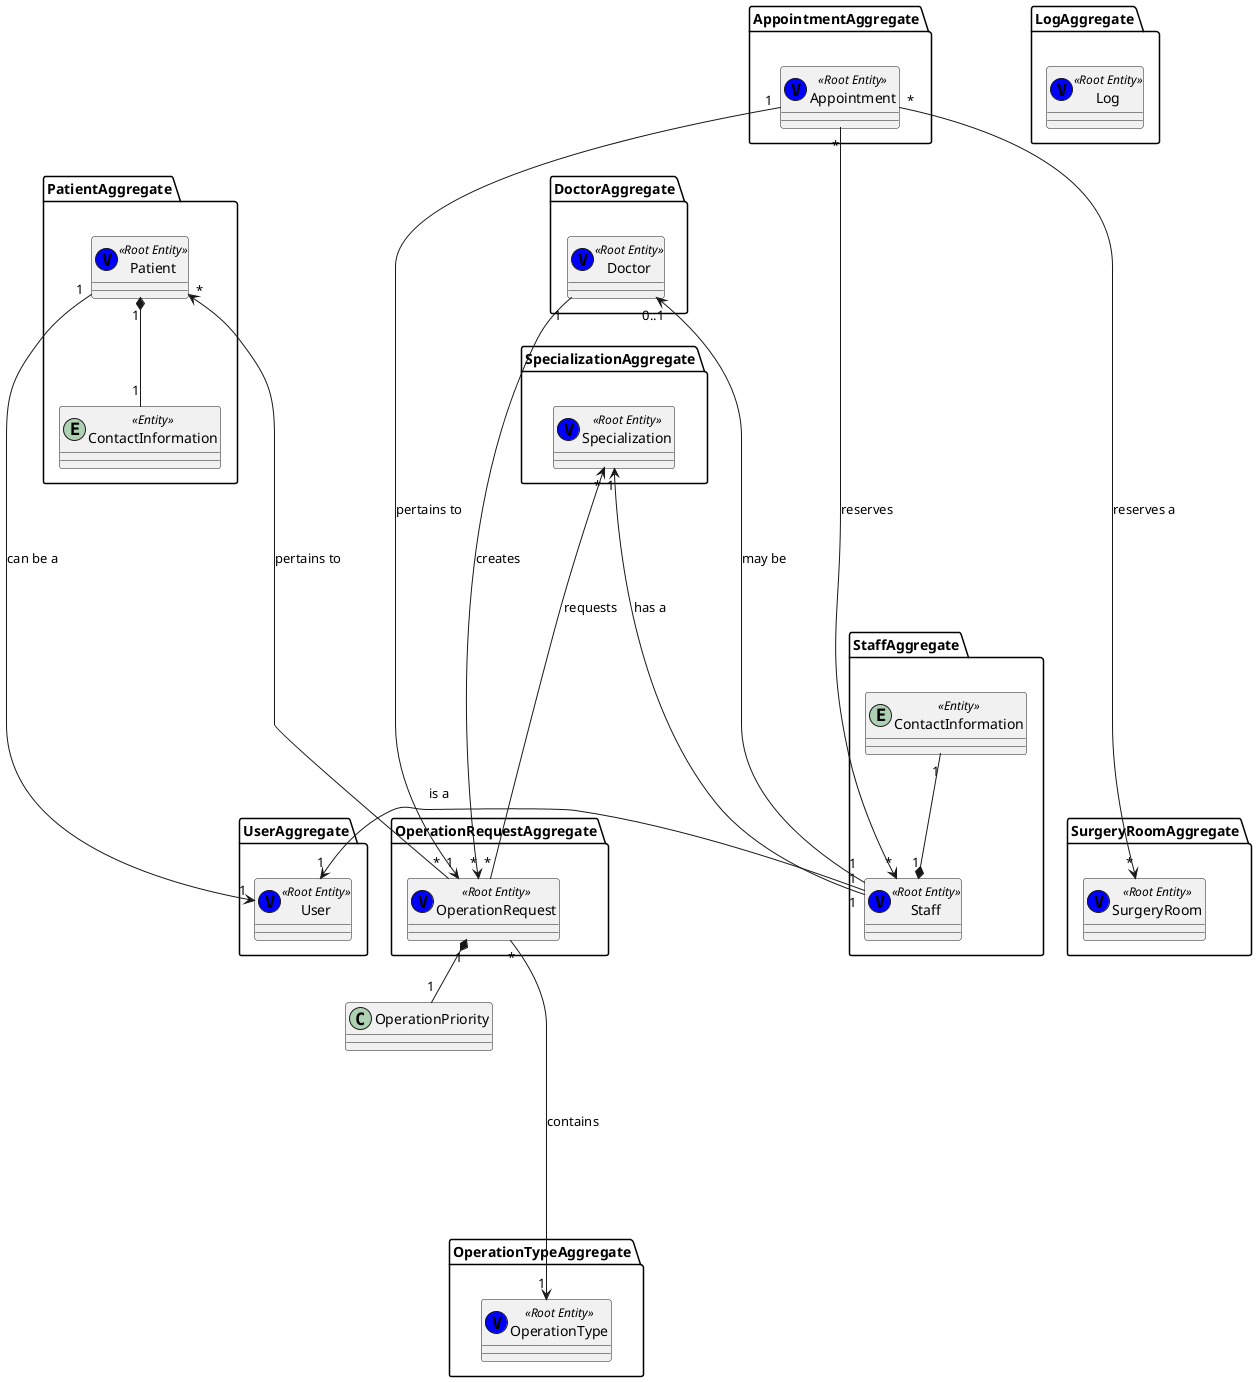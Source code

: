 @startuml

Package UserAggregate {
	Entity User <<(V,#0000FF) Root Entity>>{}


}


Package StaffAggregate {
	Entity Staff <<(V,#0000FF) Root Entity>>{}


	Entity ContactInformation <<Entity>> {}






	ContactInformation "1" --* "1" Staff

}

Package SpecializationAggregate{
	Entity Specialization <<(V,#0000FF) Root Entity>>{}


}

Specialization "1" <-- "1" Staff : has a


Package PatientAggregate {
	Entity Patient <<(V,#0000FF) Root Entity>>{}




	Entity ContactInformation <<Entity>> {}




	ContactInformation "1" -up-* "1" Patient


}






Package OperationRequestAggregate {
	Entity OperationRequest <<(V,#0000FF) Root Entity>>{}

}


OperationPriority "1" -up-* "1" OperationRequest

Package OperationTypeAggregate {
	Entity OperationType <<(V,#0000FF) Root Entity>>{}

}


Package SurgeryRoomAggregate {
	Entity SurgeryRoom <<(V,#0000FF) Root Entity>>{}

}


Package AppointmentAggregate {
	Entity Appointment <<(V,#0000FF) Root Entity>>{}

}

Package DoctorAggregate{
	Entity Doctor <<(V,#0000FF) Root Entity>>{}

}


Package LogAggregate {
	Entity Log <<(V,#0000FF) Root Entity>>{}
}






Staff "1" ---left--> "1" User : is a
Patient "1" --down---> "1" User : can be a



Doctor "0..1" <--- "1" Staff : may be
Doctor "1" -----> "*" OperationRequest : creates
OperationRequest "*" ---left---> "*" Patient : pertains to
OperationRequest "*" -----> "1" OperationType : contains
Specialization "*" <---- "*" OperationRequest : requests


Appointment "1" ------> "1" OperationRequest : pertains to
Appointment "*" ------> "*" Staff : reserves
Appointment "*" ------> "*" SurgeryRoom : reserves a

@enduml
